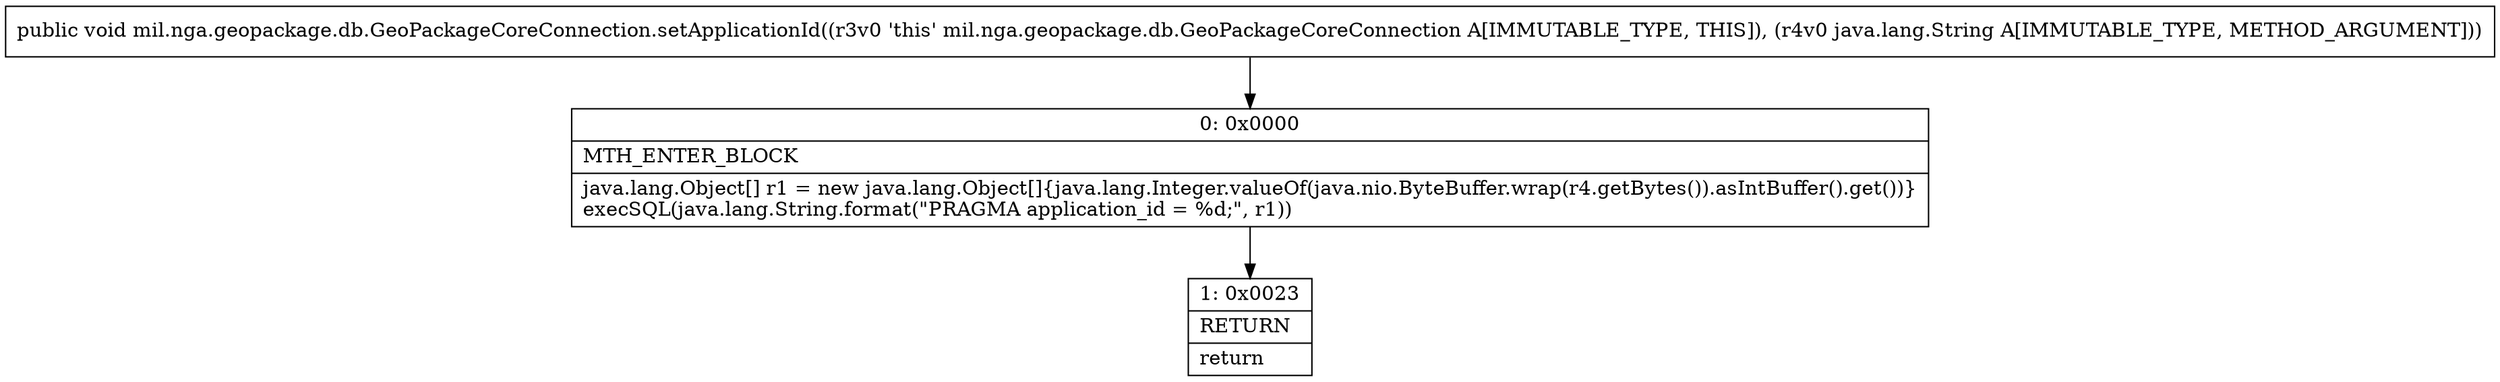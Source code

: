 digraph "CFG formil.nga.geopackage.db.GeoPackageCoreConnection.setApplicationId(Ljava\/lang\/String;)V" {
Node_0 [shape=record,label="{0\:\ 0x0000|MTH_ENTER_BLOCK\l|java.lang.Object[] r1 = new java.lang.Object[]\{java.lang.Integer.valueOf(java.nio.ByteBuffer.wrap(r4.getBytes()).asIntBuffer().get())\}\lexecSQL(java.lang.String.format(\"PRAGMA application_id = %d;\", r1))\l}"];
Node_1 [shape=record,label="{1\:\ 0x0023|RETURN\l|return\l}"];
MethodNode[shape=record,label="{public void mil.nga.geopackage.db.GeoPackageCoreConnection.setApplicationId((r3v0 'this' mil.nga.geopackage.db.GeoPackageCoreConnection A[IMMUTABLE_TYPE, THIS]), (r4v0 java.lang.String A[IMMUTABLE_TYPE, METHOD_ARGUMENT])) }"];
MethodNode -> Node_0;
Node_0 -> Node_1;
}

